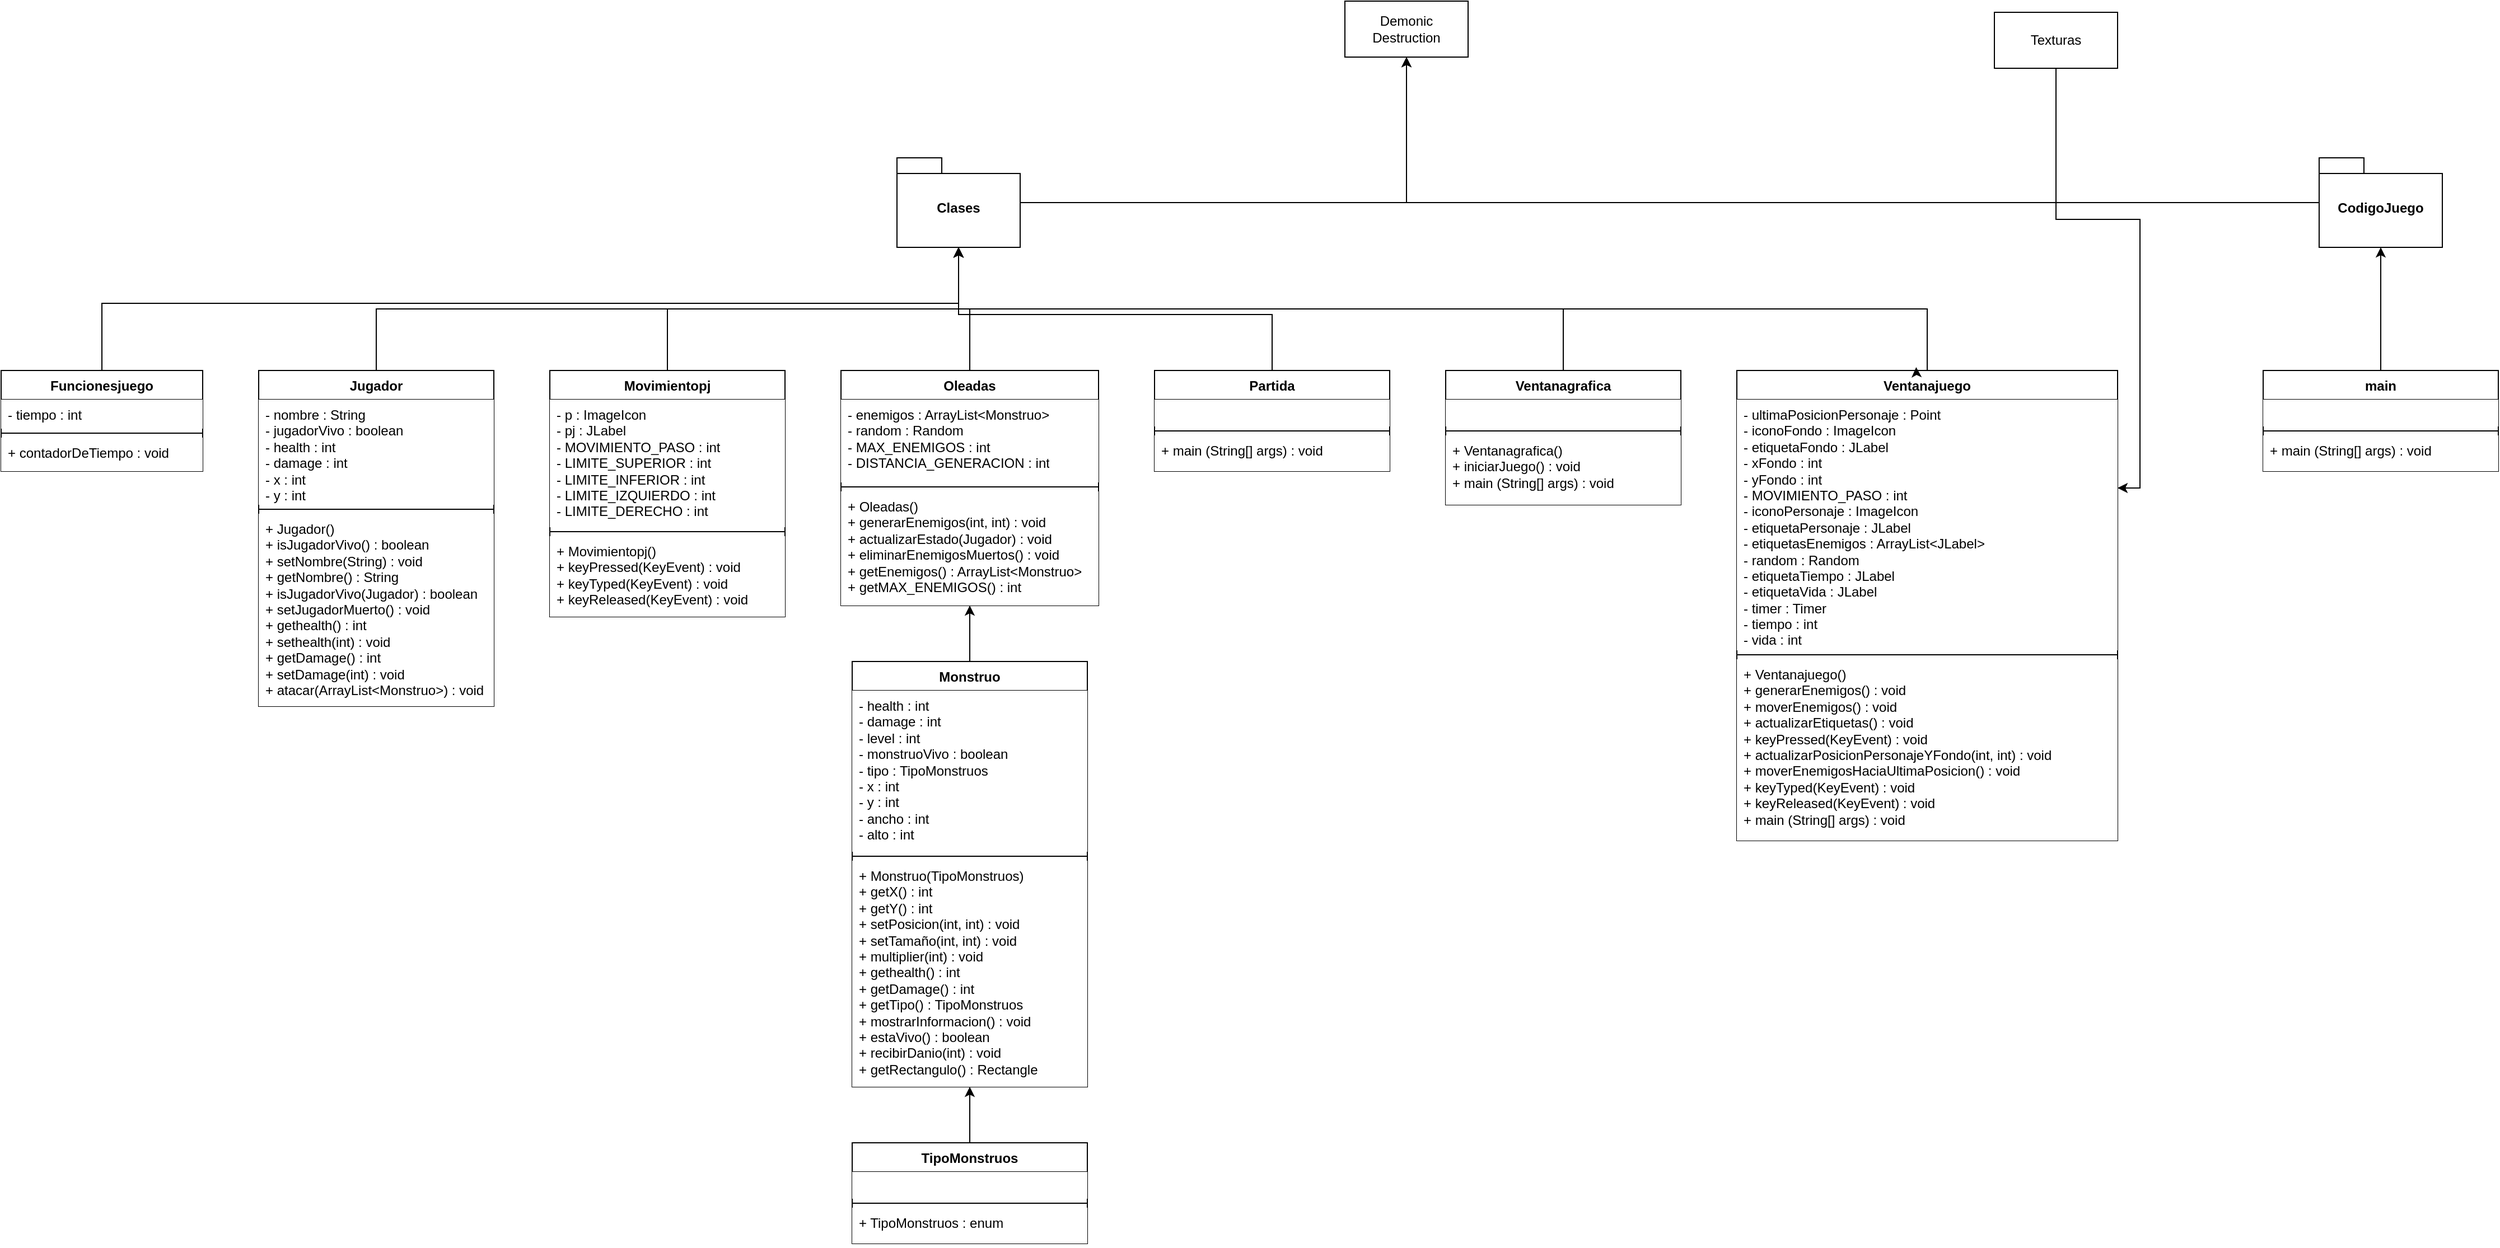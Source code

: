 <mxfile version="22.1.3" type="device">
  <diagram name="Página-1" id="QKevh20zijrpoHFjILLP">
    <mxGraphModel dx="3360" dy="1393" grid="1" gridSize="10" guides="1" tooltips="1" connect="1" arrows="1" fold="1" page="1" pageScale="1" pageWidth="827" pageHeight="1169" math="0" shadow="0">
      <root>
        <mxCell id="0" />
        <mxCell id="1" parent="0" />
        <mxCell id="_Bd6D42fP3kql52XD8L3-8" value="Demonic Destruction" style="html=1;whiteSpace=wrap;" vertex="1" parent="1">
          <mxGeometry x="640" y="30" width="110" height="50" as="geometry" />
        </mxCell>
        <mxCell id="_Bd6D42fP3kql52XD8L3-62" style="edgeStyle=orthogonalEdgeStyle;rounded=0;orthogonalLoop=1;jettySize=auto;html=1;entryX=1;entryY=0.25;entryDx=0;entryDy=0;" edge="1" parent="1" source="_Bd6D42fP3kql52XD8L3-10" target="_Bd6D42fP3kql52XD8L3-55">
          <mxGeometry relative="1" as="geometry" />
        </mxCell>
        <mxCell id="_Bd6D42fP3kql52XD8L3-10" value="Texturas" style="html=1;whiteSpace=wrap;" vertex="1" parent="1">
          <mxGeometry x="1220" y="40" width="110" height="50" as="geometry" />
        </mxCell>
        <mxCell id="_Bd6D42fP3kql52XD8L3-87" style="edgeStyle=orthogonalEdgeStyle;rounded=0;orthogonalLoop=1;jettySize=auto;html=1;entryX=0.5;entryY=1;entryDx=0;entryDy=0;" edge="1" parent="1" source="_Bd6D42fP3kql52XD8L3-16" target="_Bd6D42fP3kql52XD8L3-8">
          <mxGeometry relative="1" as="geometry" />
        </mxCell>
        <mxCell id="_Bd6D42fP3kql52XD8L3-16" value="CodigoJuego" style="shape=folder;fontStyle=1;spacingTop=10;tabWidth=40;tabHeight=14;tabPosition=left;html=1;whiteSpace=wrap;" vertex="1" parent="1">
          <mxGeometry x="1510" y="170" width="110" height="80" as="geometry" />
        </mxCell>
        <mxCell id="_Bd6D42fP3kql52XD8L3-86" style="edgeStyle=orthogonalEdgeStyle;rounded=0;orthogonalLoop=1;jettySize=auto;html=1;entryX=0.5;entryY=1;entryDx=0;entryDy=0;" edge="1" parent="1" source="_Bd6D42fP3kql52XD8L3-17" target="_Bd6D42fP3kql52XD8L3-8">
          <mxGeometry relative="1" as="geometry" />
        </mxCell>
        <mxCell id="_Bd6D42fP3kql52XD8L3-17" value="Clases" style="shape=folder;fontStyle=1;spacingTop=10;tabWidth=40;tabHeight=14;tabPosition=left;html=1;whiteSpace=wrap;" vertex="1" parent="1">
          <mxGeometry x="240" y="170" width="110" height="80" as="geometry" />
        </mxCell>
        <mxCell id="_Bd6D42fP3kql52XD8L3-19" value="Funcionesjuego" style="swimlane;fontStyle=1;align=center;verticalAlign=top;childLayout=stackLayout;horizontal=1;startSize=26;horizontalStack=0;resizeParent=1;resizeParentMax=0;resizeLast=0;collapsible=1;marginBottom=0;whiteSpace=wrap;html=1;" vertex="1" parent="1">
          <mxGeometry x="-560" y="360" width="180" height="90" as="geometry" />
        </mxCell>
        <mxCell id="_Bd6D42fP3kql52XD8L3-20" value="- tiempo : int" style="text;strokeColor=none;fillColor=default;align=left;verticalAlign=top;spacingLeft=4;spacingRight=4;overflow=hidden;rotatable=0;points=[[0,0.5],[1,0.5]];portConstraint=eastwest;whiteSpace=wrap;html=1;" vertex="1" parent="_Bd6D42fP3kql52XD8L3-19">
          <mxGeometry y="26" width="180" height="26" as="geometry" />
        </mxCell>
        <mxCell id="_Bd6D42fP3kql52XD8L3-21" value="" style="line;strokeWidth=1;fillColor=default;align=left;verticalAlign=middle;spacingTop=-1;spacingLeft=3;spacingRight=3;rotatable=0;labelPosition=right;points=[];portConstraint=eastwest;strokeColor=inherit;" vertex="1" parent="_Bd6D42fP3kql52XD8L3-19">
          <mxGeometry y="52" width="180" height="8" as="geometry" />
        </mxCell>
        <mxCell id="_Bd6D42fP3kql52XD8L3-22" value="+ contadorDeTiempo : void" style="text;strokeColor=none;fillColor=default;align=left;verticalAlign=top;spacingLeft=4;spacingRight=4;overflow=hidden;rotatable=0;points=[[0,0.5],[1,0.5]];portConstraint=eastwest;whiteSpace=wrap;html=1;gradientColor=none;" vertex="1" parent="_Bd6D42fP3kql52XD8L3-19">
          <mxGeometry y="60" width="180" height="30" as="geometry" />
        </mxCell>
        <mxCell id="_Bd6D42fP3kql52XD8L3-67" style="edgeStyle=none;rounded=0;orthogonalLoop=1;jettySize=auto;html=1;exitX=0.75;exitY=0;exitDx=0;exitDy=0;" edge="1" parent="1" source="_Bd6D42fP3kql52XD8L3-23">
          <mxGeometry relative="1" as="geometry">
            <mxPoint x="-173" y="359.5" as="targetPoint" />
          </mxGeometry>
        </mxCell>
        <mxCell id="_Bd6D42fP3kql52XD8L3-23" value="Jugador" style="swimlane;fontStyle=1;align=center;verticalAlign=top;childLayout=stackLayout;horizontal=1;startSize=26;horizontalStack=0;resizeParent=1;resizeParentMax=0;resizeLast=0;collapsible=1;marginBottom=0;whiteSpace=wrap;html=1;" vertex="1" parent="1">
          <mxGeometry x="-330" y="360" width="210" height="300" as="geometry" />
        </mxCell>
        <mxCell id="_Bd6D42fP3kql52XD8L3-24" value="- nombre : String&lt;br&gt;- jugadorVivo : boolean&lt;br&gt;- health : int&lt;br&gt;- damage : int&lt;br&gt;- x : int&lt;br&gt;- y : int" style="text;strokeColor=none;fillColor=default;align=left;verticalAlign=top;spacingLeft=4;spacingRight=4;overflow=hidden;rotatable=0;points=[[0,0.5],[1,0.5]];portConstraint=eastwest;whiteSpace=wrap;html=1;" vertex="1" parent="_Bd6D42fP3kql52XD8L3-23">
          <mxGeometry y="26" width="210" height="94" as="geometry" />
        </mxCell>
        <mxCell id="_Bd6D42fP3kql52XD8L3-25" value="" style="line;strokeWidth=1;fillColor=default;align=left;verticalAlign=middle;spacingTop=-1;spacingLeft=3;spacingRight=3;rotatable=0;labelPosition=right;points=[];portConstraint=eastwest;strokeColor=inherit;" vertex="1" parent="_Bd6D42fP3kql52XD8L3-23">
          <mxGeometry y="120" width="210" height="8" as="geometry" />
        </mxCell>
        <mxCell id="_Bd6D42fP3kql52XD8L3-26" value="+ Jugador()&amp;nbsp;&lt;br&gt;+ isJugadorVivo() : boolean&lt;br&gt;+ setNombre(String) : void&lt;br&gt;+ getNombre() : String&lt;br&gt;+ isJugadorVivo(Jugador) : boolean&lt;br&gt;+ setJugadorMuerto() : void&lt;br&gt;+ gethealth() : int&lt;br&gt;+ sethealth(int) : void&lt;br&gt;+ getDamage() : int&lt;br&gt;+ setDamage(int) : void&lt;br&gt;+ atacar(ArrayList&amp;lt;Monstruo&amp;gt;) : void" style="text;strokeColor=none;fillColor=default;align=left;verticalAlign=top;spacingLeft=4;spacingRight=4;overflow=hidden;rotatable=0;points=[[0,0.5],[1,0.5]];portConstraint=eastwest;whiteSpace=wrap;html=1;gradientColor=none;" vertex="1" parent="_Bd6D42fP3kql52XD8L3-23">
          <mxGeometry y="128" width="210" height="172" as="geometry" />
        </mxCell>
        <mxCell id="_Bd6D42fP3kql52XD8L3-61" style="edgeStyle=orthogonalEdgeStyle;rounded=0;orthogonalLoop=1;jettySize=auto;html=1;entryX=0.5;entryY=1;entryDx=0;entryDy=0;" edge="1" parent="1" source="_Bd6D42fP3kql52XD8L3-31" target="_Bd6D42fP3kql52XD8L3-39">
          <mxGeometry relative="1" as="geometry" />
        </mxCell>
        <mxCell id="_Bd6D42fP3kql52XD8L3-31" value="Monstruo" style="swimlane;fontStyle=1;align=center;verticalAlign=top;childLayout=stackLayout;horizontal=1;startSize=26;horizontalStack=0;resizeParent=1;resizeParentMax=0;resizeLast=0;collapsible=1;marginBottom=0;whiteSpace=wrap;html=1;" vertex="1" parent="1">
          <mxGeometry x="200" y="620" width="210" height="380" as="geometry">
            <mxRectangle x="190" y="320" width="100" height="30" as="alternateBounds" />
          </mxGeometry>
        </mxCell>
        <mxCell id="_Bd6D42fP3kql52XD8L3-32" value="- health : int&lt;br&gt;- damage : int&lt;br&gt;- level : int&lt;br&gt;- monstruoVivo : boolean&lt;br&gt;- tipo : TipoMonstruos&lt;br&gt;- x : int&lt;br&gt;- y : int&lt;br&gt;- ancho : int&lt;br&gt;- alto : int" style="text;strokeColor=none;fillColor=default;align=left;verticalAlign=top;spacingLeft=4;spacingRight=4;overflow=hidden;rotatable=0;points=[[0,0.5],[1,0.5]];portConstraint=eastwest;whiteSpace=wrap;html=1;" vertex="1" parent="_Bd6D42fP3kql52XD8L3-31">
          <mxGeometry y="26" width="210" height="144" as="geometry" />
        </mxCell>
        <mxCell id="_Bd6D42fP3kql52XD8L3-33" value="" style="line;strokeWidth=1;fillColor=default;align=left;verticalAlign=middle;spacingTop=-1;spacingLeft=3;spacingRight=3;rotatable=0;labelPosition=right;points=[];portConstraint=eastwest;strokeColor=inherit;" vertex="1" parent="_Bd6D42fP3kql52XD8L3-31">
          <mxGeometry y="170" width="210" height="8" as="geometry" />
        </mxCell>
        <mxCell id="_Bd6D42fP3kql52XD8L3-34" value="+ Monstruo(TipoMonstruos)&amp;nbsp;&lt;br&gt;+ getX() : int&lt;br&gt;+ getY() : int&lt;br&gt;+ setPosicion(int, int) : void&lt;br&gt;+ setTamaño(int, int) : void&lt;br&gt;+ multiplier(int) : void&lt;br&gt;+ gethealth() : int&lt;br&gt;+ getDamage() : int&lt;br&gt;+ getTipo() : TipoMonstruos&lt;br&gt;+ mostrarInformacion() : void&lt;br&gt;+ estaVivo() : boolean&lt;br&gt;+ recibirDanio(int) : void&lt;br&gt;+ getRectangulo() : Rectangle" style="text;strokeColor=none;fillColor=default;align=left;verticalAlign=top;spacingLeft=4;spacingRight=4;overflow=hidden;rotatable=0;points=[[0,0.5],[1,0.5]];portConstraint=eastwest;whiteSpace=wrap;html=1;gradientColor=none;" vertex="1" parent="_Bd6D42fP3kql52XD8L3-31">
          <mxGeometry y="178" width="210" height="202" as="geometry" />
        </mxCell>
        <mxCell id="_Bd6D42fP3kql52XD8L3-35" value="Movimientopj" style="swimlane;fontStyle=1;align=center;verticalAlign=top;childLayout=stackLayout;horizontal=1;startSize=26;horizontalStack=0;resizeParent=1;resizeParentMax=0;resizeLast=0;collapsible=1;marginBottom=0;whiteSpace=wrap;html=1;" vertex="1" parent="1">
          <mxGeometry x="-70" y="360" width="210" height="220" as="geometry" />
        </mxCell>
        <mxCell id="_Bd6D42fP3kql52XD8L3-36" value="- p : ImageIcon&lt;br&gt;- pj : JLabel&lt;br&gt;- MOVIMIENTO_PASO : int&lt;br&gt;- LIMITE_SUPERIOR : int&lt;br&gt;- LIMITE_INFERIOR : int&lt;br&gt;- LIMITE_IZQUIERDO : int&lt;br&gt;- LIMITE_DERECHO : int" style="text;strokeColor=none;fillColor=default;align=left;verticalAlign=top;spacingLeft=4;spacingRight=4;overflow=hidden;rotatable=0;points=[[0,0.5],[1,0.5]];portConstraint=eastwest;whiteSpace=wrap;html=1;" vertex="1" parent="_Bd6D42fP3kql52XD8L3-35">
          <mxGeometry y="26" width="210" height="114" as="geometry" />
        </mxCell>
        <mxCell id="_Bd6D42fP3kql52XD8L3-37" value="" style="line;strokeWidth=1;fillColor=default;align=left;verticalAlign=middle;spacingTop=-1;spacingLeft=3;spacingRight=3;rotatable=0;labelPosition=right;points=[];portConstraint=eastwest;strokeColor=inherit;" vertex="1" parent="_Bd6D42fP3kql52XD8L3-35">
          <mxGeometry y="140" width="210" height="8" as="geometry" />
        </mxCell>
        <mxCell id="_Bd6D42fP3kql52XD8L3-38" value="+ Movimientopj()&amp;nbsp;&lt;br&gt;+ keyPressed(KeyEvent) : void&lt;br&gt;+ keyTyped(KeyEvent) : void&lt;br&gt;+ keyReleased(KeyEvent) : void&lt;br&gt;" style="text;strokeColor=none;fillColor=default;align=left;verticalAlign=top;spacingLeft=4;spacingRight=4;overflow=hidden;rotatable=0;points=[[0,0.5],[1,0.5]];portConstraint=eastwest;whiteSpace=wrap;html=1;gradientColor=none;" vertex="1" parent="_Bd6D42fP3kql52XD8L3-35">
          <mxGeometry y="148" width="210" height="72" as="geometry" />
        </mxCell>
        <mxCell id="_Bd6D42fP3kql52XD8L3-39" value="Oleadas" style="swimlane;fontStyle=1;align=center;verticalAlign=top;childLayout=stackLayout;horizontal=1;startSize=26;horizontalStack=0;resizeParent=1;resizeParentMax=0;resizeLast=0;collapsible=1;marginBottom=0;whiteSpace=wrap;html=1;" vertex="1" parent="1">
          <mxGeometry x="190" y="360" width="230" height="210" as="geometry" />
        </mxCell>
        <mxCell id="_Bd6D42fP3kql52XD8L3-40" value="- enemigos : ArrayList&amp;lt;Monstruo&amp;gt;&lt;br&gt;- random : Random&lt;br&gt;- MAX_ENEMIGOS : int&lt;br&gt;- DISTANCIA_GENERACION : int" style="text;strokeColor=none;fillColor=default;align=left;verticalAlign=top;spacingLeft=4;spacingRight=4;overflow=hidden;rotatable=0;points=[[0,0.5],[1,0.5]];portConstraint=eastwest;whiteSpace=wrap;html=1;" vertex="1" parent="_Bd6D42fP3kql52XD8L3-39">
          <mxGeometry y="26" width="230" height="74" as="geometry" />
        </mxCell>
        <mxCell id="_Bd6D42fP3kql52XD8L3-41" value="" style="line;strokeWidth=1;fillColor=default;align=left;verticalAlign=middle;spacingTop=-1;spacingLeft=3;spacingRight=3;rotatable=0;labelPosition=right;points=[];portConstraint=eastwest;strokeColor=inherit;" vertex="1" parent="_Bd6D42fP3kql52XD8L3-39">
          <mxGeometry y="100" width="230" height="8" as="geometry" />
        </mxCell>
        <mxCell id="_Bd6D42fP3kql52XD8L3-42" value="+ Oleadas()&amp;nbsp;&lt;br&gt;+ generarEnemigos(int, int) : void&lt;br&gt;+ actualizarEstado(Jugador) : void&lt;br&gt;+ eliminarEnemigosMuertos() : void&lt;br&gt;+ getEnemigos() : ArrayList&amp;lt;Monstruo&amp;gt;&lt;br&gt;+ getMAX_ENEMIGOS() : int" style="text;strokeColor=none;fillColor=default;align=left;verticalAlign=top;spacingLeft=4;spacingRight=4;overflow=hidden;rotatable=0;points=[[0,0.5],[1,0.5]];portConstraint=eastwest;whiteSpace=wrap;html=1;gradientColor=none;" vertex="1" parent="_Bd6D42fP3kql52XD8L3-39">
          <mxGeometry y="108" width="230" height="102" as="geometry" />
        </mxCell>
        <mxCell id="_Bd6D42fP3kql52XD8L3-60" style="edgeStyle=orthogonalEdgeStyle;rounded=0;orthogonalLoop=1;jettySize=auto;html=1;entryX=0.5;entryY=1;entryDx=0;entryDy=0;" edge="1" parent="1" source="_Bd6D42fP3kql52XD8L3-43" target="_Bd6D42fP3kql52XD8L3-31">
          <mxGeometry relative="1" as="geometry" />
        </mxCell>
        <mxCell id="_Bd6D42fP3kql52XD8L3-43" value="TipoMonstruos" style="swimlane;fontStyle=1;align=center;verticalAlign=top;childLayout=stackLayout;horizontal=1;startSize=26;horizontalStack=0;resizeParent=1;resizeParentMax=0;resizeLast=0;collapsible=1;marginBottom=0;whiteSpace=wrap;html=1;" vertex="1" parent="1">
          <mxGeometry x="200" y="1050" width="210" height="90" as="geometry" />
        </mxCell>
        <mxCell id="_Bd6D42fP3kql52XD8L3-44" value="" style="text;strokeColor=none;fillColor=default;align=left;verticalAlign=top;spacingLeft=4;spacingRight=4;overflow=hidden;rotatable=0;points=[[0,0.5],[1,0.5]];portConstraint=eastwest;whiteSpace=wrap;html=1;" vertex="1" parent="_Bd6D42fP3kql52XD8L3-43">
          <mxGeometry y="26" width="210" height="24" as="geometry" />
        </mxCell>
        <mxCell id="_Bd6D42fP3kql52XD8L3-45" value="" style="line;strokeWidth=1;fillColor=default;align=left;verticalAlign=middle;spacingTop=-1;spacingLeft=3;spacingRight=3;rotatable=0;labelPosition=right;points=[];portConstraint=eastwest;strokeColor=inherit;" vertex="1" parent="_Bd6D42fP3kql52XD8L3-43">
          <mxGeometry y="50" width="210" height="8" as="geometry" />
        </mxCell>
        <mxCell id="_Bd6D42fP3kql52XD8L3-46" value="+ TipoMonstruos : enum" style="text;strokeColor=none;fillColor=default;align=left;verticalAlign=top;spacingLeft=4;spacingRight=4;overflow=hidden;rotatable=0;points=[[0,0.5],[1,0.5]];portConstraint=eastwest;whiteSpace=wrap;html=1;gradientColor=none;" vertex="1" parent="_Bd6D42fP3kql52XD8L3-43">
          <mxGeometry y="58" width="210" height="32" as="geometry" />
        </mxCell>
        <mxCell id="_Bd6D42fP3kql52XD8L3-47" value="Partida" style="swimlane;fontStyle=1;align=center;verticalAlign=top;childLayout=stackLayout;horizontal=1;startSize=26;horizontalStack=0;resizeParent=1;resizeParentMax=0;resizeLast=0;collapsible=1;marginBottom=0;whiteSpace=wrap;html=1;" vertex="1" parent="1">
          <mxGeometry x="470" y="360" width="210" height="90" as="geometry" />
        </mxCell>
        <mxCell id="_Bd6D42fP3kql52XD8L3-48" value="" style="text;strokeColor=none;fillColor=default;align=left;verticalAlign=top;spacingLeft=4;spacingRight=4;overflow=hidden;rotatable=0;points=[[0,0.5],[1,0.5]];portConstraint=eastwest;whiteSpace=wrap;html=1;" vertex="1" parent="_Bd6D42fP3kql52XD8L3-47">
          <mxGeometry y="26" width="210" height="24" as="geometry" />
        </mxCell>
        <mxCell id="_Bd6D42fP3kql52XD8L3-49" value="" style="line;strokeWidth=1;fillColor=default;align=left;verticalAlign=middle;spacingTop=-1;spacingLeft=3;spacingRight=3;rotatable=0;labelPosition=right;points=[];portConstraint=eastwest;strokeColor=inherit;" vertex="1" parent="_Bd6D42fP3kql52XD8L3-47">
          <mxGeometry y="50" width="210" height="8" as="geometry" />
        </mxCell>
        <mxCell id="_Bd6D42fP3kql52XD8L3-50" value="+ main (String[] args) : void" style="text;strokeColor=none;fillColor=default;align=left;verticalAlign=top;spacingLeft=4;spacingRight=4;overflow=hidden;rotatable=0;points=[[0,0.5],[1,0.5]];portConstraint=eastwest;whiteSpace=wrap;html=1;gradientColor=none;" vertex="1" parent="_Bd6D42fP3kql52XD8L3-47">
          <mxGeometry y="58" width="210" height="32" as="geometry" />
        </mxCell>
        <mxCell id="_Bd6D42fP3kql52XD8L3-51" value="Ventanagrafica" style="swimlane;fontStyle=1;align=center;verticalAlign=top;childLayout=stackLayout;horizontal=1;startSize=26;horizontalStack=0;resizeParent=1;resizeParentMax=0;resizeLast=0;collapsible=1;marginBottom=0;whiteSpace=wrap;html=1;" vertex="1" parent="1">
          <mxGeometry x="730" y="360" width="210" height="120" as="geometry" />
        </mxCell>
        <mxCell id="_Bd6D42fP3kql52XD8L3-52" value="" style="text;strokeColor=none;fillColor=default;align=left;verticalAlign=top;spacingLeft=4;spacingRight=4;overflow=hidden;rotatable=0;points=[[0,0.5],[1,0.5]];portConstraint=eastwest;whiteSpace=wrap;html=1;" vertex="1" parent="_Bd6D42fP3kql52XD8L3-51">
          <mxGeometry y="26" width="210" height="24" as="geometry" />
        </mxCell>
        <mxCell id="_Bd6D42fP3kql52XD8L3-53" value="" style="line;strokeWidth=1;fillColor=default;align=left;verticalAlign=middle;spacingTop=-1;spacingLeft=3;spacingRight=3;rotatable=0;labelPosition=right;points=[];portConstraint=eastwest;strokeColor=inherit;" vertex="1" parent="_Bd6D42fP3kql52XD8L3-51">
          <mxGeometry y="50" width="210" height="8" as="geometry" />
        </mxCell>
        <mxCell id="_Bd6D42fP3kql52XD8L3-54" value="+ Ventanagrafica()&amp;nbsp;&lt;br&gt;+ iniciarJuego() : void&lt;br&gt;+ main (String[] args) : void" style="text;strokeColor=none;fillColor=default;align=left;verticalAlign=top;spacingLeft=4;spacingRight=4;overflow=hidden;rotatable=0;points=[[0,0.5],[1,0.5]];portConstraint=eastwest;whiteSpace=wrap;html=1;gradientColor=none;" vertex="1" parent="_Bd6D42fP3kql52XD8L3-51">
          <mxGeometry y="58" width="210" height="62" as="geometry" />
        </mxCell>
        <mxCell id="_Bd6D42fP3kql52XD8L3-55" value="Ventanajuego" style="swimlane;fontStyle=1;align=center;verticalAlign=top;childLayout=stackLayout;horizontal=1;startSize=26;horizontalStack=0;resizeParent=1;resizeParentMax=0;resizeLast=0;collapsible=1;marginBottom=0;whiteSpace=wrap;html=1;" vertex="1" parent="1">
          <mxGeometry x="990" y="360" width="340" height="420" as="geometry" />
        </mxCell>
        <mxCell id="_Bd6D42fP3kql52XD8L3-56" value="- ultimaPosicionPersonaje : Point&lt;br&gt;- iconoFondo : ImageIcon&lt;br&gt;- etiquetaFondo : JLabel&lt;br&gt;- xFondo : int&lt;br&gt;- yFondo : int&lt;br&gt;- MOVIMIENTO_PASO : int&lt;br&gt;- iconoPersonaje : ImageIcon&lt;br&gt;- etiquetaPersonaje : JLabel&lt;br&gt;- etiquetasEnemigos : ArrayList&amp;lt;JLabel&amp;gt;&lt;br&gt;- random : Random&lt;br&gt;- etiquetaTiempo : JLabel&lt;br&gt;- etiquetaVida : JLabel&lt;br&gt;- timer : Timer&lt;br&gt;- tiempo : int&lt;br&gt;- vida : int" style="text;strokeColor=none;fillColor=default;align=left;verticalAlign=top;spacingLeft=4;spacingRight=4;overflow=hidden;rotatable=0;points=[[0,0.5],[1,0.5]];portConstraint=eastwest;whiteSpace=wrap;html=1;" vertex="1" parent="_Bd6D42fP3kql52XD8L3-55">
          <mxGeometry y="26" width="340" height="224" as="geometry" />
        </mxCell>
        <mxCell id="_Bd6D42fP3kql52XD8L3-57" value="" style="line;strokeWidth=1;fillColor=default;align=left;verticalAlign=middle;spacingTop=-1;spacingLeft=3;spacingRight=3;rotatable=0;labelPosition=right;points=[];portConstraint=eastwest;strokeColor=inherit;" vertex="1" parent="_Bd6D42fP3kql52XD8L3-55">
          <mxGeometry y="250" width="340" height="8" as="geometry" />
        </mxCell>
        <mxCell id="_Bd6D42fP3kql52XD8L3-58" value="+ Ventanajuego()&lt;br&gt;+ generarEnemigos() : void&lt;br&gt;+ moverEnemigos() : void&lt;br&gt;+ actualizarEtiquetas() : void&lt;br&gt;+ keyPressed(KeyEvent) : void&lt;br&gt;+ actualizarPosicionPersonajeYFondo(int, int) : void&lt;br&gt;+ moverEnemigosHaciaUltimaPosicion() : void&lt;br style=&quot;border-color: var(--border-color);&quot;&gt;+ keyTyped(KeyEvent) : void&lt;br style=&quot;border-color: var(--border-color);&quot;&gt;+ keyReleased(KeyEvent) : void&lt;br&gt;+ main (String[] args) : void" style="text;strokeColor=none;fillColor=default;align=left;verticalAlign=top;spacingLeft=4;spacingRight=4;overflow=hidden;rotatable=0;points=[[0,0.5],[1,0.5]];portConstraint=eastwest;whiteSpace=wrap;html=1;gradientColor=none;" vertex="1" parent="_Bd6D42fP3kql52XD8L3-55">
          <mxGeometry y="258" width="340" height="162" as="geometry" />
        </mxCell>
        <mxCell id="_Bd6D42fP3kql52XD8L3-68" style="edgeStyle=orthogonalEdgeStyle;rounded=0;orthogonalLoop=1;jettySize=auto;html=1;exitX=0.5;exitY=0;exitDx=0;exitDy=0;entryX=0.5;entryY=1;entryDx=0;entryDy=0;entryPerimeter=0;" edge="1" parent="1" source="_Bd6D42fP3kql52XD8L3-23" target="_Bd6D42fP3kql52XD8L3-17">
          <mxGeometry relative="1" as="geometry" />
        </mxCell>
        <mxCell id="_Bd6D42fP3kql52XD8L3-69" style="edgeStyle=orthogonalEdgeStyle;rounded=0;orthogonalLoop=1;jettySize=auto;html=1;exitX=0.5;exitY=0;exitDx=0;exitDy=0;entryX=0.5;entryY=1;entryDx=0;entryDy=0;entryPerimeter=0;" edge="1" parent="1" source="_Bd6D42fP3kql52XD8L3-35" target="_Bd6D42fP3kql52XD8L3-17">
          <mxGeometry relative="1" as="geometry" />
        </mxCell>
        <mxCell id="_Bd6D42fP3kql52XD8L3-70" style="edgeStyle=orthogonalEdgeStyle;rounded=0;orthogonalLoop=1;jettySize=auto;html=1;exitX=0.5;exitY=0;exitDx=0;exitDy=0;entryX=0.5;entryY=1;entryDx=0;entryDy=0;entryPerimeter=0;" edge="1" parent="1" source="_Bd6D42fP3kql52XD8L3-39" target="_Bd6D42fP3kql52XD8L3-17">
          <mxGeometry relative="1" as="geometry" />
        </mxCell>
        <mxCell id="_Bd6D42fP3kql52XD8L3-71" style="edgeStyle=orthogonalEdgeStyle;rounded=0;orthogonalLoop=1;jettySize=auto;html=1;entryX=0.5;entryY=1;entryDx=0;entryDy=0;entryPerimeter=0;" edge="1" parent="1" source="_Bd6D42fP3kql52XD8L3-47" target="_Bd6D42fP3kql52XD8L3-17">
          <mxGeometry relative="1" as="geometry">
            <Array as="points">
              <mxPoint x="575" y="310" />
              <mxPoint x="295" y="310" />
            </Array>
          </mxGeometry>
        </mxCell>
        <mxCell id="_Bd6D42fP3kql52XD8L3-73" style="edgeStyle=orthogonalEdgeStyle;rounded=0;orthogonalLoop=1;jettySize=auto;html=1;exitX=0.5;exitY=0;exitDx=0;exitDy=0;entryX=0.5;entryY=1;entryDx=0;entryDy=0;entryPerimeter=0;" edge="1" parent="1" source="_Bd6D42fP3kql52XD8L3-51" target="_Bd6D42fP3kql52XD8L3-17">
          <mxGeometry relative="1" as="geometry" />
        </mxCell>
        <mxCell id="_Bd6D42fP3kql52XD8L3-74" style="edgeStyle=none;rounded=0;orthogonalLoop=1;jettySize=auto;html=1;entryX=0.471;entryY=-0.007;entryDx=0;entryDy=0;entryPerimeter=0;" edge="1" parent="1" source="_Bd6D42fP3kql52XD8L3-55" target="_Bd6D42fP3kql52XD8L3-55">
          <mxGeometry relative="1" as="geometry" />
        </mxCell>
        <mxCell id="_Bd6D42fP3kql52XD8L3-75" style="edgeStyle=orthogonalEdgeStyle;rounded=0;orthogonalLoop=1;jettySize=auto;html=1;exitX=0.5;exitY=0;exitDx=0;exitDy=0;entryX=0.5;entryY=1;entryDx=0;entryDy=0;entryPerimeter=0;" edge="1" parent="1" source="_Bd6D42fP3kql52XD8L3-55" target="_Bd6D42fP3kql52XD8L3-17">
          <mxGeometry relative="1" as="geometry" />
        </mxCell>
        <mxCell id="_Bd6D42fP3kql52XD8L3-77" value="main" style="swimlane;fontStyle=1;align=center;verticalAlign=top;childLayout=stackLayout;horizontal=1;startSize=26;horizontalStack=0;resizeParent=1;resizeParentMax=0;resizeLast=0;collapsible=1;marginBottom=0;whiteSpace=wrap;html=1;" vertex="1" parent="1">
          <mxGeometry x="1460" y="360" width="210" height="90" as="geometry" />
        </mxCell>
        <mxCell id="_Bd6D42fP3kql52XD8L3-78" value="" style="text;strokeColor=none;fillColor=default;align=left;verticalAlign=top;spacingLeft=4;spacingRight=4;overflow=hidden;rotatable=0;points=[[0,0.5],[1,0.5]];portConstraint=eastwest;whiteSpace=wrap;html=1;" vertex="1" parent="_Bd6D42fP3kql52XD8L3-77">
          <mxGeometry y="26" width="210" height="24" as="geometry" />
        </mxCell>
        <mxCell id="_Bd6D42fP3kql52XD8L3-79" value="" style="line;strokeWidth=1;fillColor=default;align=left;verticalAlign=middle;spacingTop=-1;spacingLeft=3;spacingRight=3;rotatable=0;labelPosition=right;points=[];portConstraint=eastwest;strokeColor=inherit;" vertex="1" parent="_Bd6D42fP3kql52XD8L3-77">
          <mxGeometry y="50" width="210" height="8" as="geometry" />
        </mxCell>
        <mxCell id="_Bd6D42fP3kql52XD8L3-80" value="+ main (String[] args) : void" style="text;strokeColor=none;fillColor=default;align=left;verticalAlign=top;spacingLeft=4;spacingRight=4;overflow=hidden;rotatable=0;points=[[0,0.5],[1,0.5]];portConstraint=eastwest;whiteSpace=wrap;html=1;gradientColor=none;" vertex="1" parent="_Bd6D42fP3kql52XD8L3-77">
          <mxGeometry y="58" width="210" height="32" as="geometry" />
        </mxCell>
        <mxCell id="_Bd6D42fP3kql52XD8L3-85" style="edgeStyle=none;rounded=0;orthogonalLoop=1;jettySize=auto;html=1;entryX=0.5;entryY=1;entryDx=0;entryDy=0;entryPerimeter=0;" edge="1" parent="1" source="_Bd6D42fP3kql52XD8L3-77" target="_Bd6D42fP3kql52XD8L3-16">
          <mxGeometry relative="1" as="geometry" />
        </mxCell>
        <mxCell id="_Bd6D42fP3kql52XD8L3-88" style="edgeStyle=orthogonalEdgeStyle;rounded=0;orthogonalLoop=1;jettySize=auto;html=1;entryX=0.5;entryY=1;entryDx=0;entryDy=0;entryPerimeter=0;" edge="1" parent="1" source="_Bd6D42fP3kql52XD8L3-19" target="_Bd6D42fP3kql52XD8L3-17">
          <mxGeometry relative="1" as="geometry">
            <Array as="points">
              <mxPoint x="-470" y="300" />
              <mxPoint x="295" y="300" />
            </Array>
          </mxGeometry>
        </mxCell>
      </root>
    </mxGraphModel>
  </diagram>
</mxfile>
